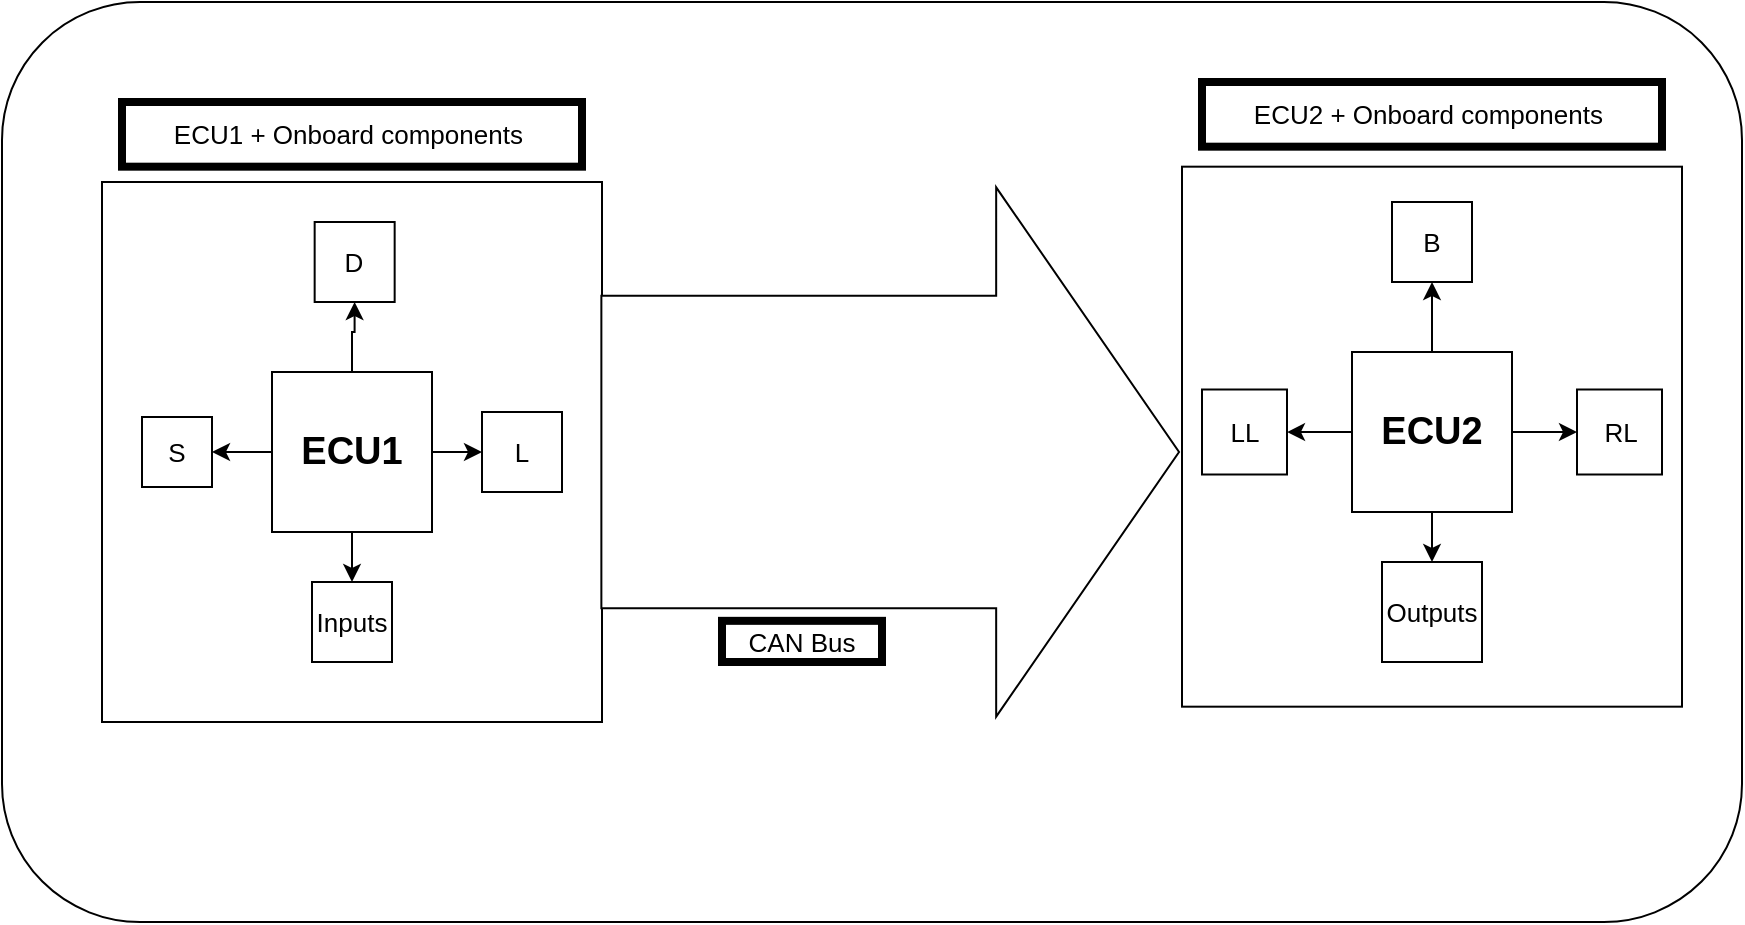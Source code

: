 <mxfile version="20.8.16" type="github">
  <diagram name="Page-1" id="VzYJW7qq4hizX6bzyd-o">
    <mxGraphModel dx="1050" dy="573" grid="1" gridSize="10" guides="1" tooltips="1" connect="1" arrows="1" fold="1" page="1" pageScale="1" pageWidth="850" pageHeight="1100" math="0" shadow="0">
      <root>
        <mxCell id="0" />
        <mxCell id="1" parent="0" />
        <mxCell id="oBUcw5NfegB5RQlEAFPF-1" value="" style="rounded=1;whiteSpace=wrap;html=1;" vertex="1" parent="1">
          <mxGeometry x="20" y="50" width="870" height="460" as="geometry" />
        </mxCell>
        <mxCell id="oBUcw5NfegB5RQlEAFPF-2" value="" style="rounded=0;whiteSpace=wrap;html=1;" vertex="1" parent="1">
          <mxGeometry x="70" y="140" width="250" height="270" as="geometry" />
        </mxCell>
        <mxCell id="oBUcw5NfegB5RQlEAFPF-18" value="" style="edgeStyle=orthogonalEdgeStyle;rounded=0;orthogonalLoop=1;jettySize=auto;html=1;" edge="1" parent="1" source="oBUcw5NfegB5RQlEAFPF-3" target="oBUcw5NfegB5RQlEAFPF-17">
          <mxGeometry relative="1" as="geometry" />
        </mxCell>
        <mxCell id="oBUcw5NfegB5RQlEAFPF-19" value="" style="edgeStyle=orthogonalEdgeStyle;rounded=0;orthogonalLoop=1;jettySize=auto;html=1;" edge="1" parent="1" source="oBUcw5NfegB5RQlEAFPF-3">
          <mxGeometry relative="1" as="geometry">
            <mxPoint x="260" y="275" as="targetPoint" />
          </mxGeometry>
        </mxCell>
        <mxCell id="oBUcw5NfegB5RQlEAFPF-23" value="" style="edgeStyle=orthogonalEdgeStyle;rounded=0;orthogonalLoop=1;jettySize=auto;html=1;" edge="1" parent="1" source="oBUcw5NfegB5RQlEAFPF-3" target="oBUcw5NfegB5RQlEAFPF-22">
          <mxGeometry relative="1" as="geometry" />
        </mxCell>
        <mxCell id="oBUcw5NfegB5RQlEAFPF-26" value="" style="edgeStyle=orthogonalEdgeStyle;rounded=0;orthogonalLoop=1;jettySize=auto;html=1;" edge="1" parent="1" source="oBUcw5NfegB5RQlEAFPF-3" target="oBUcw5NfegB5RQlEAFPF-25">
          <mxGeometry relative="1" as="geometry" />
        </mxCell>
        <mxCell id="oBUcw5NfegB5RQlEAFPF-3" value="&lt;font size=&quot;1&quot;&gt;&lt;span style=&quot;font-size: 19px;&quot;&gt;&lt;b&gt;ECU1&lt;/b&gt;&lt;/span&gt;&lt;/font&gt;" style="whiteSpace=wrap;html=1;aspect=fixed;" vertex="1" parent="1">
          <mxGeometry x="155" y="235" width="80" height="80" as="geometry" />
        </mxCell>
        <mxCell id="oBUcw5NfegB5RQlEAFPF-8" value="" style="html=1;shadow=0;dashed=0;align=center;verticalAlign=middle;shape=mxgraph.arrows2.arrow;dy=0.41;dx=91.43;direction=north;notch=0;rotation=90;" vertex="1" parent="1">
          <mxGeometry x="331.76" y="130.59" width="264.68" height="288.83" as="geometry" />
        </mxCell>
        <mxCell id="oBUcw5NfegB5RQlEAFPF-9" value="" style="rounded=0;whiteSpace=wrap;html=1;" vertex="1" parent="1">
          <mxGeometry x="610" y="132.34" width="250" height="270" as="geometry" />
        </mxCell>
        <mxCell id="oBUcw5NfegB5RQlEAFPF-17" value="&lt;font style=&quot;font-size: 13px;&quot;&gt;Inputs&lt;/font&gt;" style="whiteSpace=wrap;html=1;aspect=fixed;" vertex="1" parent="1">
          <mxGeometry x="175" y="340" width="40" height="40" as="geometry" />
        </mxCell>
        <mxCell id="oBUcw5NfegB5RQlEAFPF-21" value="&lt;font style=&quot;font-size: 13px;&quot;&gt;L&lt;/font&gt;" style="whiteSpace=wrap;html=1;aspect=fixed;" vertex="1" parent="1">
          <mxGeometry x="260" y="255" width="40" height="40" as="geometry" />
        </mxCell>
        <mxCell id="oBUcw5NfegB5RQlEAFPF-22" value="&lt;font style=&quot;font-size: 13px;&quot;&gt;D&lt;/font&gt;" style="whiteSpace=wrap;html=1;aspect=fixed;" vertex="1" parent="1">
          <mxGeometry x="176.33" y="160" width="40" height="40" as="geometry" />
        </mxCell>
        <mxCell id="oBUcw5NfegB5RQlEAFPF-25" value="&lt;font style=&quot;font-size: 13px;&quot;&gt;S&lt;/font&gt;" style="whiteSpace=wrap;html=1;aspect=fixed;" vertex="1" parent="1">
          <mxGeometry x="90" y="257.5" width="35" height="35" as="geometry" />
        </mxCell>
        <mxCell id="oBUcw5NfegB5RQlEAFPF-45" value="" style="edgeStyle=orthogonalEdgeStyle;rounded=0;orthogonalLoop=1;jettySize=auto;html=1;" edge="1" parent="1" source="oBUcw5NfegB5RQlEAFPF-40" target="oBUcw5NfegB5RQlEAFPF-43">
          <mxGeometry relative="1" as="geometry" />
        </mxCell>
        <mxCell id="oBUcw5NfegB5RQlEAFPF-46" value="" style="edgeStyle=orthogonalEdgeStyle;rounded=0;orthogonalLoop=1;jettySize=auto;html=1;" edge="1" parent="1" source="oBUcw5NfegB5RQlEAFPF-40" target="oBUcw5NfegB5RQlEAFPF-41">
          <mxGeometry relative="1" as="geometry" />
        </mxCell>
        <mxCell id="oBUcw5NfegB5RQlEAFPF-47" value="" style="edgeStyle=orthogonalEdgeStyle;rounded=0;orthogonalLoop=1;jettySize=auto;html=1;" edge="1" parent="1" source="oBUcw5NfegB5RQlEAFPF-40" target="oBUcw5NfegB5RQlEAFPF-42">
          <mxGeometry relative="1" as="geometry" />
        </mxCell>
        <mxCell id="oBUcw5NfegB5RQlEAFPF-48" value="" style="edgeStyle=orthogonalEdgeStyle;rounded=0;orthogonalLoop=1;jettySize=auto;html=1;" edge="1" parent="1" source="oBUcw5NfegB5RQlEAFPF-40" target="oBUcw5NfegB5RQlEAFPF-44">
          <mxGeometry relative="1" as="geometry" />
        </mxCell>
        <mxCell id="oBUcw5NfegB5RQlEAFPF-40" value="&lt;b&gt;&lt;font style=&quot;font-size: 19px;&quot;&gt;ECU2&lt;/font&gt;&lt;/b&gt;" style="whiteSpace=wrap;html=1;aspect=fixed;" vertex="1" parent="1">
          <mxGeometry x="695" y="225" width="80" height="80" as="geometry" />
        </mxCell>
        <mxCell id="oBUcw5NfegB5RQlEAFPF-41" value="&lt;font style=&quot;font-size: 13px;&quot;&gt;RL&lt;/font&gt;" style="whiteSpace=wrap;html=1;aspect=fixed;" vertex="1" parent="1">
          <mxGeometry x="807.5" y="243.75" width="42.5" height="42.5" as="geometry" />
        </mxCell>
        <mxCell id="oBUcw5NfegB5RQlEAFPF-42" value="&lt;font style=&quot;font-size: 13px;&quot;&gt;LL&lt;/font&gt;" style="whiteSpace=wrap;html=1;aspect=fixed;" vertex="1" parent="1">
          <mxGeometry x="620" y="243.75" width="42.5" height="42.5" as="geometry" />
        </mxCell>
        <mxCell id="oBUcw5NfegB5RQlEAFPF-43" value="&lt;font style=&quot;font-size: 13px;&quot;&gt;B&lt;/font&gt;" style="whiteSpace=wrap;html=1;aspect=fixed;" vertex="1" parent="1">
          <mxGeometry x="715" y="150" width="40" height="40" as="geometry" />
        </mxCell>
        <mxCell id="oBUcw5NfegB5RQlEAFPF-44" value="&lt;font style=&quot;font-size: 13px;&quot;&gt;Outputs&lt;/font&gt;" style="whiteSpace=wrap;html=1;aspect=fixed;" vertex="1" parent="1">
          <mxGeometry x="710" y="330" width="50" height="50" as="geometry" />
        </mxCell>
        <mxCell id="oBUcw5NfegB5RQlEAFPF-49" value="ECU1 + Onboard components&amp;nbsp;" style="rounded=0;whiteSpace=wrap;html=1;strokeWidth=4;fontSize=13;" vertex="1" parent="1">
          <mxGeometry x="80" y="100" width="230" height="32.34" as="geometry" />
        </mxCell>
        <mxCell id="oBUcw5NfegB5RQlEAFPF-50" value="ECU2 + Onboard components&amp;nbsp;" style="rounded=0;whiteSpace=wrap;html=1;strokeWidth=4;fontSize=13;" vertex="1" parent="1">
          <mxGeometry x="620" y="90" width="230" height="32.34" as="geometry" />
        </mxCell>
        <mxCell id="oBUcw5NfegB5RQlEAFPF-51" value="CAN Bus" style="rounded=0;whiteSpace=wrap;html=1;strokeWidth=4;fontSize=13;" vertex="1" parent="1">
          <mxGeometry x="380" y="359.42" width="80" height="20.58" as="geometry" />
        </mxCell>
      </root>
    </mxGraphModel>
  </diagram>
</mxfile>
